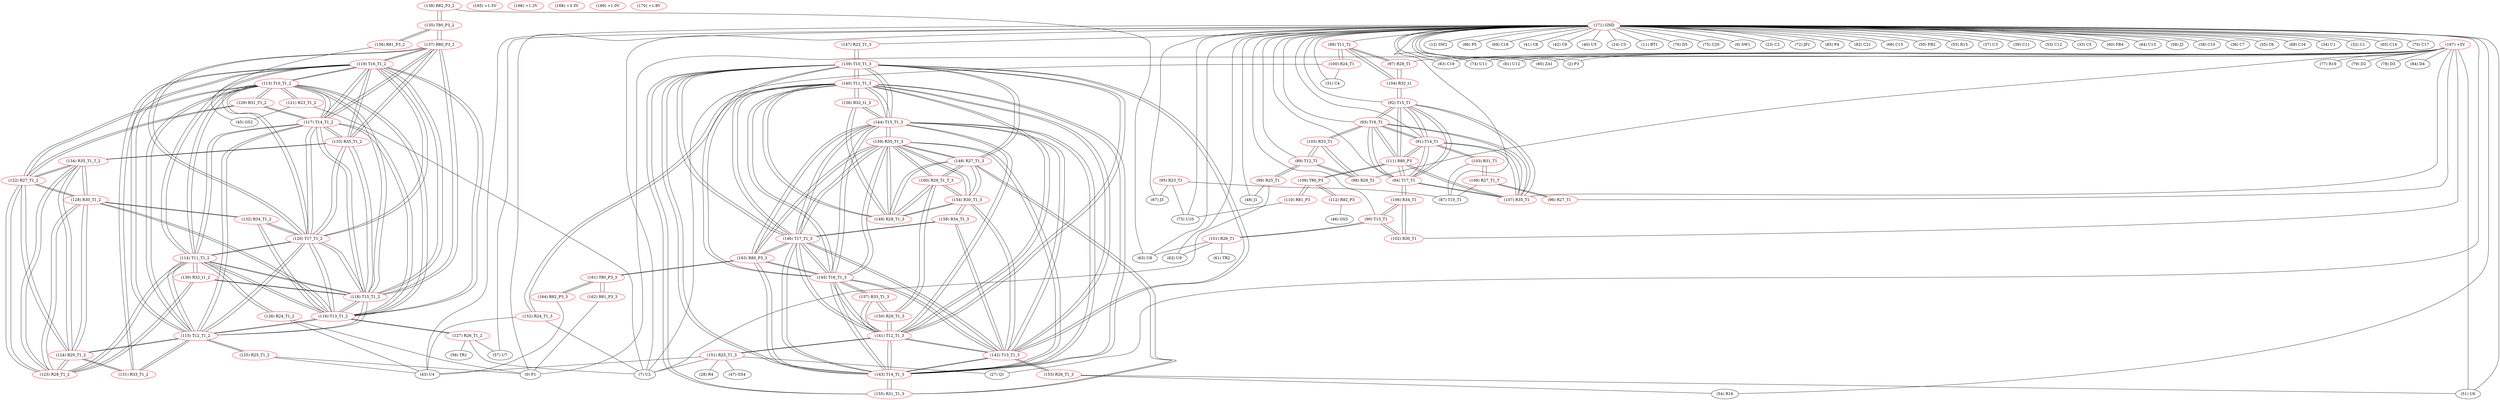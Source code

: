 graph {
	88 [label="(88) T11_T1" color=red]
	100 [label="(100) R24_T1"]
	97 [label="(97) R28_T1"]
	104 [label="(104) R32_t1"]
	89 [label="(89) T12_T1" color=red]
	105 [label="(105) R33_T1"]
	98 [label="(98) R29_T1"]
	99 [label="(99) R25_T1"]
	90 [label="(90) T13_T1" color=red]
	102 [label="(102) R30_T1"]
	106 [label="(106) R34_T1"]
	101 [label="(101) R26_T1"]
	91 [label="(91) T14_T1" color=red]
	103 [label="(103) R31_T1"]
	111 [label="(111) R80_P3"]
	94 [label="(94) T17_T1"]
	107 [label="(107) R35_T1"]
	93 [label="(93) T16_T1"]
	92 [label="(92) T15_T1"]
	92 [label="(92) T15_T1" color=red]
	104 [label="(104) R32_t1"]
	111 [label="(111) R80_P3"]
	94 [label="(94) T17_T1"]
	107 [label="(107) R35_T1"]
	93 [label="(93) T16_T1"]
	91 [label="(91) T14_T1"]
	93 [label="(93) T16_T1" color=red]
	105 [label="(105) R33_T1"]
	111 [label="(111) R80_P3"]
	94 [label="(94) T17_T1"]
	107 [label="(107) R35_T1"]
	92 [label="(92) T15_T1"]
	91 [label="(91) T14_T1"]
	94 [label="(94) T17_T1" color=red]
	106 [label="(106) R34_T1"]
	111 [label="(111) R80_P3"]
	107 [label="(107) R35_T1"]
	93 [label="(93) T16_T1"]
	92 [label="(92) T15_T1"]
	91 [label="(91) T14_T1"]
	95 [label="(95) R23_T1" color=red]
	67 [label="(67) J3"]
	73 [label="(73) U10"]
	87 [label="(87) T10_T1"]
	96 [label="(96) R27_T1" color=red]
	108 [label="(108) R27_T1_T"]
	97 [label="(97) R28_T1" color=red]
	88 [label="(88) T11_T1"]
	104 [label="(104) R32_t1"]
	98 [label="(98) R29_T1" color=red]
	105 [label="(105) R33_T1"]
	89 [label="(89) T12_T1"]
	99 [label="(99) R25_T1" color=red]
	7 [label="(7) U2"]
	48 [label="(48) J1"]
	89 [label="(89) T12_T1"]
	100 [label="(100) R24_T1" color=red]
	31 [label="(31) C4"]
	7 [label="(7) U2"]
	88 [label="(88) T11_T1"]
	101 [label="(101) R26_T1" color=red]
	62 [label="(62) U9"]
	63 [label="(63) U8"]
	61 [label="(61) TR2"]
	90 [label="(90) T13_T1"]
	102 [label="(102) R30_T1" color=red]
	106 [label="(106) R34_T1"]
	90 [label="(90) T13_T1"]
	103 [label="(103) R31_T1" color=red]
	87 [label="(87) T10_T1"]
	108 [label="(108) R27_T1_T"]
	91 [label="(91) T14_T1"]
	104 [label="(104) R32_t1" color=red]
	92 [label="(92) T15_T1"]
	88 [label="(88) T11_T1"]
	97 [label="(97) R28_T1"]
	105 [label="(105) R33_T1" color=red]
	93 [label="(93) T16_T1"]
	98 [label="(98) R29_T1"]
	89 [label="(89) T12_T1"]
	106 [label="(106) R34_T1" color=red]
	94 [label="(94) T17_T1"]
	102 [label="(102) R30_T1"]
	90 [label="(90) T13_T1"]
	107 [label="(107) R35_T1" color=red]
	111 [label="(111) R80_P3"]
	94 [label="(94) T17_T1"]
	93 [label="(93) T16_T1"]
	92 [label="(92) T15_T1"]
	91 [label="(91) T14_T1"]
	108 [label="(108) R27_T1_T" color=red]
	87 [label="(87) T10_T1"]
	103 [label="(103) R31_T1"]
	96 [label="(96) R27_T1"]
	109 [label="(109) T80_P3" color=red]
	110 [label="(110) R81_P3"]
	112 [label="(112) R82_P3"]
	111 [label="(111) R80_P3"]
	110 [label="(110) R81_P3" color=red]
	73 [label="(73) U10"]
	109 [label="(109) T80_P3"]
	111 [label="(111) R80_P3" color=red]
	94 [label="(94) T17_T1"]
	107 [label="(107) R35_T1"]
	93 [label="(93) T16_T1"]
	92 [label="(92) T15_T1"]
	91 [label="(91) T14_T1"]
	109 [label="(109) T80_P3"]
	112 [label="(112) R82_P3" color=red]
	46 [label="(46) GS3"]
	109 [label="(109) T80_P3"]
	113 [label="(113) T10_T1_2" color=red]
	121 [label="(121) R23_T1_2"]
	129 [label="(129) R31_T1_2"]
	122 [label="(122) R27_T1_2"]
	119 [label="(119) T16_T1_2"]
	120 [label="(120) T17_T1_2"]
	118 [label="(118) T15_T1_2"]
	115 [label="(115) T12_T1_2"]
	117 [label="(117) T14_T1_2"]
	116 [label="(116) T13_T1_2"]
	114 [label="(114) T11_T1_2"]
	114 [label="(114) T11_T1_2" color=red]
	126 [label="(126) R24_T1_2"]
	123 [label="(123) R28_T1_2"]
	130 [label="(130) R32_t1_2"]
	113 [label="(113) T10_T1_2"]
	119 [label="(119) T16_T1_2"]
	120 [label="(120) T17_T1_2"]
	118 [label="(118) T15_T1_2"]
	115 [label="(115) T12_T1_2"]
	117 [label="(117) T14_T1_2"]
	116 [label="(116) T13_T1_2"]
	115 [label="(115) T12_T1_2" color=red]
	131 [label="(131) R33_T1_2"]
	124 [label="(124) R29_T1_2"]
	125 [label="(125) R25_T1_2"]
	113 [label="(113) T10_T1_2"]
	119 [label="(119) T16_T1_2"]
	120 [label="(120) T17_T1_2"]
	118 [label="(118) T15_T1_2"]
	117 [label="(117) T14_T1_2"]
	116 [label="(116) T13_T1_2"]
	114 [label="(114) T11_T1_2"]
	116 [label="(116) T13_T1_2" color=red]
	128 [label="(128) R30_T1_2"]
	132 [label="(132) R34_T1_2"]
	127 [label="(127) R26_T1_2"]
	113 [label="(113) T10_T1_2"]
	119 [label="(119) T16_T1_2"]
	120 [label="(120) T17_T1_2"]
	118 [label="(118) T15_T1_2"]
	115 [label="(115) T12_T1_2"]
	117 [label="(117) T14_T1_2"]
	114 [label="(114) T11_T1_2"]
	117 [label="(117) T14_T1_2" color=red]
	113 [label="(113) T10_T1_2"]
	119 [label="(119) T16_T1_2"]
	120 [label="(120) T17_T1_2"]
	118 [label="(118) T15_T1_2"]
	115 [label="(115) T12_T1_2"]
	116 [label="(116) T13_T1_2"]
	114 [label="(114) T11_T1_2"]
	129 [label="(129) R31_T1_2"]
	137 [label="(137) R80_P3_2"]
	133 [label="(133) R35_T1_2"]
	118 [label="(118) T15_T1_2" color=red]
	130 [label="(130) R32_t1_2"]
	113 [label="(113) T10_T1_2"]
	119 [label="(119) T16_T1_2"]
	120 [label="(120) T17_T1_2"]
	115 [label="(115) T12_T1_2"]
	117 [label="(117) T14_T1_2"]
	116 [label="(116) T13_T1_2"]
	114 [label="(114) T11_T1_2"]
	137 [label="(137) R80_P3_2"]
	133 [label="(133) R35_T1_2"]
	119 [label="(119) T16_T1_2" color=red]
	131 [label="(131) R33_T1_2"]
	113 [label="(113) T10_T1_2"]
	120 [label="(120) T17_T1_2"]
	118 [label="(118) T15_T1_2"]
	115 [label="(115) T12_T1_2"]
	117 [label="(117) T14_T1_2"]
	116 [label="(116) T13_T1_2"]
	114 [label="(114) T11_T1_2"]
	137 [label="(137) R80_P3_2"]
	133 [label="(133) R35_T1_2"]
	120 [label="(120) T17_T1_2" color=red]
	132 [label="(132) R34_T1_2"]
	113 [label="(113) T10_T1_2"]
	119 [label="(119) T16_T1_2"]
	118 [label="(118) T15_T1_2"]
	115 [label="(115) T12_T1_2"]
	117 [label="(117) T14_T1_2"]
	116 [label="(116) T13_T1_2"]
	114 [label="(114) T11_T1_2"]
	137 [label="(137) R80_P3_2"]
	133 [label="(133) R35_T1_2"]
	121 [label="(121) R23_T1_2" color=red]
	45 [label="(45) GS2"]
	7 [label="(7) U2"]
	113 [label="(113) T10_T1_2"]
	122 [label="(122) R27_T1_2" color=red]
	128 [label="(128) R30_T1_2"]
	134 [label="(134) R35_T1_T_2"]
	124 [label="(124) R29_T1_2"]
	123 [label="(123) R28_T1_2"]
	113 [label="(113) T10_T1_2"]
	129 [label="(129) R31_T1_2"]
	123 [label="(123) R28_T1_2" color=red]
	128 [label="(128) R30_T1_2"]
	134 [label="(134) R35_T1_T_2"]
	124 [label="(124) R29_T1_2"]
	122 [label="(122) R27_T1_2"]
	114 [label="(114) T11_T1_2"]
	130 [label="(130) R32_t1_2"]
	124 [label="(124) R29_T1_2" color=red]
	128 [label="(128) R30_T1_2"]
	134 [label="(134) R35_T1_T_2"]
	123 [label="(123) R28_T1_2"]
	122 [label="(122) R27_T1_2"]
	131 [label="(131) R33_T1_2"]
	115 [label="(115) T12_T1_2"]
	125 [label="(125) R25_T1_2" color=red]
	0 [label="(0) P1"]
	43 [label="(43) U4"]
	115 [label="(115) T12_T1_2"]
	126 [label="(126) R24_T1_2" color=red]
	0 [label="(0) P1"]
	43 [label="(43) U4"]
	114 [label="(114) T11_T1_2"]
	127 [label="(127) R26_T1_2" color=red]
	56 [label="(56) TR1"]
	7 [label="(7) U2"]
	57 [label="(57) U7"]
	116 [label="(116) T13_T1_2"]
	128 [label="(128) R30_T1_2" color=red]
	134 [label="(134) R35_T1_T_2"]
	124 [label="(124) R29_T1_2"]
	123 [label="(123) R28_T1_2"]
	122 [label="(122) R27_T1_2"]
	132 [label="(132) R34_T1_2"]
	116 [label="(116) T13_T1_2"]
	129 [label="(129) R31_T1_2" color=red]
	113 [label="(113) T10_T1_2"]
	122 [label="(122) R27_T1_2"]
	117 [label="(117) T14_T1_2"]
	130 [label="(130) R32_t1_2" color=red]
	118 [label="(118) T15_T1_2"]
	114 [label="(114) T11_T1_2"]
	123 [label="(123) R28_T1_2"]
	131 [label="(131) R33_T1_2" color=red]
	119 [label="(119) T16_T1_2"]
	124 [label="(124) R29_T1_2"]
	115 [label="(115) T12_T1_2"]
	132 [label="(132) R34_T1_2" color=red]
	120 [label="(120) T17_T1_2"]
	128 [label="(128) R30_T1_2"]
	116 [label="(116) T13_T1_2"]
	133 [label="(133) R35_T1_2" color=red]
	134 [label="(134) R35_T1_T_2"]
	137 [label="(137) R80_P3_2"]
	120 [label="(120) T17_T1_2"]
	119 [label="(119) T16_T1_2"]
	118 [label="(118) T15_T1_2"]
	117 [label="(117) T14_T1_2"]
	134 [label="(134) R35_T1_T_2" color=red]
	128 [label="(128) R30_T1_2"]
	124 [label="(124) R29_T1_2"]
	123 [label="(123) R28_T1_2"]
	122 [label="(122) R27_T1_2"]
	133 [label="(133) R35_T1_2"]
	135 [label="(135) T80_P3_2" color=red]
	136 [label="(136) R81_P3_2"]
	138 [label="(138) R82_P3_2"]
	137 [label="(137) R80_P3_2"]
	136 [label="(136) R81_P3_2" color=red]
	45 [label="(45) GS2"]
	135 [label="(135) T80_P3_2"]
	137 [label="(137) R80_P3_2" color=red]
	120 [label="(120) T17_T1_2"]
	133 [label="(133) R35_T1_2"]
	119 [label="(119) T16_T1_2"]
	118 [label="(118) T15_T1_2"]
	117 [label="(117) T14_T1_2"]
	135 [label="(135) T80_P3_2"]
	138 [label="(138) R82_P3_2" color=red]
	63 [label="(63) U8"]
	135 [label="(135) T80_P3_2"]
	139 [label="(139) T10_T1_3" color=red]
	147 [label="(147) R23_T1_3"]
	155 [label="(155) R31_T1_3"]
	148 [label="(148) R27_T1_3"]
	145 [label="(145) T16_T1_3"]
	146 [label="(146) T17_T1_3"]
	144 [label="(144) T15_T1_3"]
	141 [label="(141) T12_T1_3"]
	143 [label="(143) T14_T1_3"]
	142 [label="(142) T13_T1_3"]
	140 [label="(140) T11_T1_3"]
	140 [label="(140) T11_T1_3" color=red]
	152 [label="(152) R24_T1_3"]
	149 [label="(149) R28_T1_3"]
	156 [label="(156) R32_t1_3"]
	139 [label="(139) T10_T1_3"]
	145 [label="(145) T16_T1_3"]
	146 [label="(146) T17_T1_3"]
	144 [label="(144) T15_T1_3"]
	141 [label="(141) T12_T1_3"]
	143 [label="(143) T14_T1_3"]
	142 [label="(142) T13_T1_3"]
	141 [label="(141) T12_T1_3" color=red]
	157 [label="(157) R33_T1_3"]
	150 [label="(150) R29_T1_3"]
	151 [label="(151) R25_T1_3"]
	139 [label="(139) T10_T1_3"]
	145 [label="(145) T16_T1_3"]
	146 [label="(146) T17_T1_3"]
	144 [label="(144) T15_T1_3"]
	143 [label="(143) T14_T1_3"]
	142 [label="(142) T13_T1_3"]
	140 [label="(140) T11_T1_3"]
	142 [label="(142) T13_T1_3" color=red]
	154 [label="(154) R30_T1_3"]
	158 [label="(158) R34_T1_3"]
	153 [label="(153) R26_T1_3"]
	139 [label="(139) T10_T1_3"]
	145 [label="(145) T16_T1_3"]
	146 [label="(146) T17_T1_3"]
	144 [label="(144) T15_T1_3"]
	141 [label="(141) T12_T1_3"]
	143 [label="(143) T14_T1_3"]
	140 [label="(140) T11_T1_3"]
	143 [label="(143) T14_T1_3" color=red]
	139 [label="(139) T10_T1_3"]
	145 [label="(145) T16_T1_3"]
	146 [label="(146) T17_T1_3"]
	144 [label="(144) T15_T1_3"]
	141 [label="(141) T12_T1_3"]
	142 [label="(142) T13_T1_3"]
	140 [label="(140) T11_T1_3"]
	155 [label="(155) R31_T1_3"]
	163 [label="(163) R80_P3_3"]
	159 [label="(159) R35_T1_3"]
	144 [label="(144) T15_T1_3" color=red]
	156 [label="(156) R32_t1_3"]
	139 [label="(139) T10_T1_3"]
	145 [label="(145) T16_T1_3"]
	146 [label="(146) T17_T1_3"]
	141 [label="(141) T12_T1_3"]
	143 [label="(143) T14_T1_3"]
	142 [label="(142) T13_T1_3"]
	140 [label="(140) T11_T1_3"]
	163 [label="(163) R80_P3_3"]
	159 [label="(159) R35_T1_3"]
	145 [label="(145) T16_T1_3" color=red]
	157 [label="(157) R33_T1_3"]
	139 [label="(139) T10_T1_3"]
	146 [label="(146) T17_T1_3"]
	144 [label="(144) T15_T1_3"]
	141 [label="(141) T12_T1_3"]
	143 [label="(143) T14_T1_3"]
	142 [label="(142) T13_T1_3"]
	140 [label="(140) T11_T1_3"]
	163 [label="(163) R80_P3_3"]
	159 [label="(159) R35_T1_3"]
	146 [label="(146) T17_T1_3" color=red]
	158 [label="(158) R34_T1_3"]
	139 [label="(139) T10_T1_3"]
	145 [label="(145) T16_T1_3"]
	144 [label="(144) T15_T1_3"]
	141 [label="(141) T12_T1_3"]
	143 [label="(143) T14_T1_3"]
	142 [label="(142) T13_T1_3"]
	140 [label="(140) T11_T1_3"]
	163 [label="(163) R80_P3_3"]
	159 [label="(159) R35_T1_3"]
	147 [label="(147) R23_T1_3" color=red]
	139 [label="(139) T10_T1_3"]
	148 [label="(148) R27_T1_3" color=red]
	154 [label="(154) R30_T1_3"]
	159 [label="(159) R35_T1_3"]
	160 [label="(160) R29_T1_T_3"]
	149 [label="(149) R28_T1_3"]
	139 [label="(139) T10_T1_3"]
	155 [label="(155) R31_T1_3"]
	149 [label="(149) R28_T1_3" color=red]
	154 [label="(154) R30_T1_3"]
	159 [label="(159) R35_T1_3"]
	160 [label="(160) R29_T1_T_3"]
	148 [label="(148) R27_T1_3"]
	140 [label="(140) T11_T1_3"]
	156 [label="(156) R32_t1_3"]
	150 [label="(150) R29_T1_3" color=red]
	157 [label="(157) R33_T1_3"]
	141 [label="(141) T12_T1_3"]
	160 [label="(160) R29_T1_T_3"]
	151 [label="(151) R25_T1_3" color=red]
	27 [label="(27) Q1"]
	28 [label="(28) R4"]
	7 [label="(7) U2"]
	43 [label="(43) U4"]
	47 [label="(47) GS4"]
	141 [label="(141) T12_T1_3"]
	152 [label="(152) R24_T1_3" color=red]
	43 [label="(43) U4"]
	7 [label="(7) U2"]
	140 [label="(140) T11_T1_3"]
	153 [label="(153) R26_T1_3" color=red]
	51 [label="(51) U6"]
	54 [label="(54) R16"]
	142 [label="(142) T13_T1_3"]
	154 [label="(154) R30_T1_3" color=red]
	159 [label="(159) R35_T1_3"]
	160 [label="(160) R29_T1_T_3"]
	149 [label="(149) R28_T1_3"]
	148 [label="(148) R27_T1_3"]
	158 [label="(158) R34_T1_3"]
	142 [label="(142) T13_T1_3"]
	155 [label="(155) R31_T1_3" color=red]
	139 [label="(139) T10_T1_3"]
	148 [label="(148) R27_T1_3"]
	143 [label="(143) T14_T1_3"]
	156 [label="(156) R32_t1_3" color=red]
	144 [label="(144) T15_T1_3"]
	140 [label="(140) T11_T1_3"]
	149 [label="(149) R28_T1_3"]
	157 [label="(157) R33_T1_3" color=red]
	145 [label="(145) T16_T1_3"]
	150 [label="(150) R29_T1_3"]
	141 [label="(141) T12_T1_3"]
	158 [label="(158) R34_T1_3" color=red]
	146 [label="(146) T17_T1_3"]
	154 [label="(154) R30_T1_3"]
	142 [label="(142) T13_T1_3"]
	159 [label="(159) R35_T1_3" color=red]
	154 [label="(154) R30_T1_3"]
	160 [label="(160) R29_T1_T_3"]
	149 [label="(149) R28_T1_3"]
	148 [label="(148) R27_T1_3"]
	163 [label="(163) R80_P3_3"]
	146 [label="(146) T17_T1_3"]
	145 [label="(145) T16_T1_3"]
	144 [label="(144) T15_T1_3"]
	143 [label="(143) T14_T1_3"]
	160 [label="(160) R29_T1_T_3" color=red]
	154 [label="(154) R30_T1_3"]
	159 [label="(159) R35_T1_3"]
	149 [label="(149) R28_T1_3"]
	148 [label="(148) R27_T1_3"]
	150 [label="(150) R29_T1_3"]
	161 [label="(161) T80_P3_3" color=red]
	162 [label="(162) R81_P3_3"]
	164 [label="(164) R82_P3_3"]
	163 [label="(163) R80_P3_3"]
	162 [label="(162) R81_P3_3" color=red]
	0 [label="(0) P1"]
	161 [label="(161) T80_P3_3"]
	163 [label="(163) R80_P3_3" color=red]
	146 [label="(146) T17_T1_3"]
	159 [label="(159) R35_T1_3"]
	145 [label="(145) T16_T1_3"]
	144 [label="(144) T15_T1_3"]
	143 [label="(143) T14_T1_3"]
	161 [label="(161) T80_P3_3"]
	164 [label="(164) R82_P3_3" color=red]
	43 [label="(43) U4"]
	161 [label="(161) T80_P3_3"]
	165 [label="(165) +1.5V" color=red]
	166 [label="(166) +1.2V" color=red]
	167 [label="(167) +5V" color=red]
	83 [label="(83) C19"]
	74 [label="(74) U11"]
	77 [label="(77) R19"]
	81 [label="(81) U12"]
	80 [label="(80) ZA1"]
	79 [label="(79) D2"]
	78 [label="(78) D3"]
	51 [label="(51) U6"]
	84 [label="(84) D4"]
	2 [label="(2) P3"]
	0 [label="(0) P1"]
	102 [label="(102) R30_T1"]
	107 [label="(107) R35_T1"]
	98 [label="(98) R29_T1"]
	97 [label="(97) R28_T1"]
	96 [label="(96) R27_T1"]
	168 [label="(168) +3.3V" color=red]
	169 [label="(169) +1.0V" color=red]
	170 [label="(170) +1.8V" color=red]
	171 [label="(171) GND" color=red]
	67 [label="(67) J3"]
	12 [label="(12) SW2"]
	0 [label="(0) P1"]
	86 [label="(86) P5"]
	69 [label="(69) C18"]
	57 [label="(57) U7"]
	43 [label="(43) U4"]
	83 [label="(83) C19"]
	27 [label="(27) Q1"]
	41 [label="(41) C8"]
	42 [label="(42) C9"]
	73 [label="(73) U10"]
	40 [label="(40) U5"]
	2 [label="(2) P3"]
	7 [label="(7) U2"]
	24 [label="(24) C3"]
	11 [label="(11) BT1"]
	76 [label="(76) D5"]
	75 [label="(75) C20"]
	9 [label="(9) SW1"]
	23 [label="(23) C2"]
	72 [label="(72) JP1"]
	80 [label="(80) ZA1"]
	81 [label="(81) U12"]
	85 [label="(85) P4"]
	82 [label="(82) C21"]
	74 [label="(74) U11"]
	63 [label="(63) U8"]
	66 [label="(66) C15"]
	50 [label="(50) FB2"]
	54 [label="(54) R16"]
	55 [label="(55) R15"]
	37 [label="(37) U3"]
	39 [label="(39) C11"]
	53 [label="(53) C12"]
	33 [label="(33) C5"]
	62 [label="(62) U9"]
	60 [label="(60) FB4"]
	64 [label="(64) C13"]
	58 [label="(58) J2"]
	38 [label="(38) C10"]
	36 [label="(36) C7"]
	35 [label="(35) C6"]
	68 [label="(68) C16"]
	34 [label="(34) U1"]
	32 [label="(32) C1"]
	31 [label="(31) C4"]
	65 [label="(65) C14"]
	70 [label="(70) C17"]
	48 [label="(48) J1"]
	51 [label="(51) U6"]
	147 [label="(147) R23_T1_3"]
	87 [label="(87) T10_T1"]
	93 [label="(93) T16_T1"]
	94 [label="(94) T17_T1"]
	92 [label="(92) T15_T1"]
	89 [label="(89) T12_T1"]
	91 [label="(91) T14_T1"]
	90 [label="(90) T13_T1"]
	88 [label="(88) T11_T1"]
	88 -- 100
	88 -- 97
	88 -- 104
	89 -- 105
	89 -- 98
	89 -- 99
	90 -- 102
	90 -- 106
	90 -- 101
	91 -- 103
	91 -- 111
	91 -- 94
	91 -- 107
	91 -- 93
	91 -- 92
	92 -- 104
	92 -- 111
	92 -- 94
	92 -- 107
	92 -- 93
	92 -- 91
	93 -- 105
	93 -- 111
	93 -- 94
	93 -- 107
	93 -- 92
	93 -- 91
	94 -- 106
	94 -- 111
	94 -- 107
	94 -- 93
	94 -- 92
	94 -- 91
	95 -- 67
	95 -- 73
	95 -- 87
	96 -- 108
	97 -- 88
	97 -- 104
	98 -- 105
	98 -- 89
	99 -- 7
	99 -- 48
	99 -- 89
	100 -- 31
	100 -- 7
	100 -- 88
	101 -- 62
	101 -- 63
	101 -- 61
	101 -- 90
	102 -- 106
	102 -- 90
	103 -- 87
	103 -- 108
	103 -- 91
	104 -- 92
	104 -- 88
	104 -- 97
	105 -- 93
	105 -- 98
	105 -- 89
	106 -- 94
	106 -- 102
	106 -- 90
	107 -- 111
	107 -- 94
	107 -- 93
	107 -- 92
	107 -- 91
	108 -- 87
	108 -- 103
	108 -- 96
	109 -- 110
	109 -- 112
	109 -- 111
	110 -- 73
	110 -- 109
	111 -- 94
	111 -- 107
	111 -- 93
	111 -- 92
	111 -- 91
	111 -- 109
	112 -- 46
	112 -- 109
	113 -- 121
	113 -- 129
	113 -- 122
	113 -- 119
	113 -- 120
	113 -- 118
	113 -- 115
	113 -- 117
	113 -- 116
	113 -- 114
	114 -- 126
	114 -- 123
	114 -- 130
	114 -- 113
	114 -- 119
	114 -- 120
	114 -- 118
	114 -- 115
	114 -- 117
	114 -- 116
	115 -- 131
	115 -- 124
	115 -- 125
	115 -- 113
	115 -- 119
	115 -- 120
	115 -- 118
	115 -- 117
	115 -- 116
	115 -- 114
	116 -- 128
	116 -- 132
	116 -- 127
	116 -- 113
	116 -- 119
	116 -- 120
	116 -- 118
	116 -- 115
	116 -- 117
	116 -- 114
	117 -- 113
	117 -- 119
	117 -- 120
	117 -- 118
	117 -- 115
	117 -- 116
	117 -- 114
	117 -- 129
	117 -- 137
	117 -- 133
	118 -- 130
	118 -- 113
	118 -- 119
	118 -- 120
	118 -- 115
	118 -- 117
	118 -- 116
	118 -- 114
	118 -- 137
	118 -- 133
	119 -- 131
	119 -- 113
	119 -- 120
	119 -- 118
	119 -- 115
	119 -- 117
	119 -- 116
	119 -- 114
	119 -- 137
	119 -- 133
	120 -- 132
	120 -- 113
	120 -- 119
	120 -- 118
	120 -- 115
	120 -- 117
	120 -- 116
	120 -- 114
	120 -- 137
	120 -- 133
	121 -- 45
	121 -- 7
	121 -- 113
	122 -- 128
	122 -- 134
	122 -- 124
	122 -- 123
	122 -- 113
	122 -- 129
	123 -- 128
	123 -- 134
	123 -- 124
	123 -- 122
	123 -- 114
	123 -- 130
	124 -- 128
	124 -- 134
	124 -- 123
	124 -- 122
	124 -- 131
	124 -- 115
	125 -- 0
	125 -- 43
	125 -- 115
	126 -- 0
	126 -- 43
	126 -- 114
	127 -- 56
	127 -- 7
	127 -- 57
	127 -- 116
	128 -- 134
	128 -- 124
	128 -- 123
	128 -- 122
	128 -- 132
	128 -- 116
	129 -- 113
	129 -- 122
	129 -- 117
	130 -- 118
	130 -- 114
	130 -- 123
	131 -- 119
	131 -- 124
	131 -- 115
	132 -- 120
	132 -- 128
	132 -- 116
	133 -- 134
	133 -- 137
	133 -- 120
	133 -- 119
	133 -- 118
	133 -- 117
	134 -- 128
	134 -- 124
	134 -- 123
	134 -- 122
	134 -- 133
	135 -- 136
	135 -- 138
	135 -- 137
	136 -- 45
	136 -- 135
	137 -- 120
	137 -- 133
	137 -- 119
	137 -- 118
	137 -- 117
	137 -- 135
	138 -- 63
	138 -- 135
	139 -- 147
	139 -- 155
	139 -- 148
	139 -- 145
	139 -- 146
	139 -- 144
	139 -- 141
	139 -- 143
	139 -- 142
	139 -- 140
	140 -- 152
	140 -- 149
	140 -- 156
	140 -- 139
	140 -- 145
	140 -- 146
	140 -- 144
	140 -- 141
	140 -- 143
	140 -- 142
	141 -- 157
	141 -- 150
	141 -- 151
	141 -- 139
	141 -- 145
	141 -- 146
	141 -- 144
	141 -- 143
	141 -- 142
	141 -- 140
	142 -- 154
	142 -- 158
	142 -- 153
	142 -- 139
	142 -- 145
	142 -- 146
	142 -- 144
	142 -- 141
	142 -- 143
	142 -- 140
	143 -- 139
	143 -- 145
	143 -- 146
	143 -- 144
	143 -- 141
	143 -- 142
	143 -- 140
	143 -- 155
	143 -- 163
	143 -- 159
	144 -- 156
	144 -- 139
	144 -- 145
	144 -- 146
	144 -- 141
	144 -- 143
	144 -- 142
	144 -- 140
	144 -- 163
	144 -- 159
	145 -- 157
	145 -- 139
	145 -- 146
	145 -- 144
	145 -- 141
	145 -- 143
	145 -- 142
	145 -- 140
	145 -- 163
	145 -- 159
	146 -- 158
	146 -- 139
	146 -- 145
	146 -- 144
	146 -- 141
	146 -- 143
	146 -- 142
	146 -- 140
	146 -- 163
	146 -- 159
	147 -- 139
	148 -- 154
	148 -- 159
	148 -- 160
	148 -- 149
	148 -- 139
	148 -- 155
	149 -- 154
	149 -- 159
	149 -- 160
	149 -- 148
	149 -- 140
	149 -- 156
	150 -- 157
	150 -- 141
	150 -- 160
	151 -- 27
	151 -- 28
	151 -- 7
	151 -- 43
	151 -- 47
	151 -- 141
	152 -- 43
	152 -- 7
	152 -- 140
	153 -- 51
	153 -- 54
	153 -- 142
	154 -- 159
	154 -- 160
	154 -- 149
	154 -- 148
	154 -- 158
	154 -- 142
	155 -- 139
	155 -- 148
	155 -- 143
	156 -- 144
	156 -- 140
	156 -- 149
	157 -- 145
	157 -- 150
	157 -- 141
	158 -- 146
	158 -- 154
	158 -- 142
	159 -- 154
	159 -- 160
	159 -- 149
	159 -- 148
	159 -- 163
	159 -- 146
	159 -- 145
	159 -- 144
	159 -- 143
	160 -- 154
	160 -- 159
	160 -- 149
	160 -- 148
	160 -- 150
	161 -- 162
	161 -- 164
	161 -- 163
	162 -- 0
	162 -- 161
	163 -- 146
	163 -- 159
	163 -- 145
	163 -- 144
	163 -- 143
	163 -- 161
	164 -- 43
	164 -- 161
	167 -- 83
	167 -- 74
	167 -- 77
	167 -- 81
	167 -- 80
	167 -- 79
	167 -- 78
	167 -- 51
	167 -- 84
	167 -- 2
	167 -- 0
	167 -- 102
	167 -- 107
	167 -- 98
	167 -- 97
	167 -- 96
	171 -- 67
	171 -- 12
	171 -- 0
	171 -- 86
	171 -- 69
	171 -- 57
	171 -- 43
	171 -- 83
	171 -- 27
	171 -- 41
	171 -- 42
	171 -- 73
	171 -- 40
	171 -- 2
	171 -- 7
	171 -- 24
	171 -- 11
	171 -- 76
	171 -- 75
	171 -- 9
	171 -- 23
	171 -- 72
	171 -- 80
	171 -- 81
	171 -- 85
	171 -- 82
	171 -- 74
	171 -- 63
	171 -- 66
	171 -- 50
	171 -- 54
	171 -- 55
	171 -- 37
	171 -- 39
	171 -- 53
	171 -- 33
	171 -- 62
	171 -- 60
	171 -- 64
	171 -- 58
	171 -- 38
	171 -- 36
	171 -- 35
	171 -- 68
	171 -- 34
	171 -- 32
	171 -- 31
	171 -- 65
	171 -- 70
	171 -- 48
	171 -- 51
	171 -- 147
	171 -- 87
	171 -- 93
	171 -- 94
	171 -- 92
	171 -- 89
	171 -- 91
	171 -- 90
	171 -- 88
}